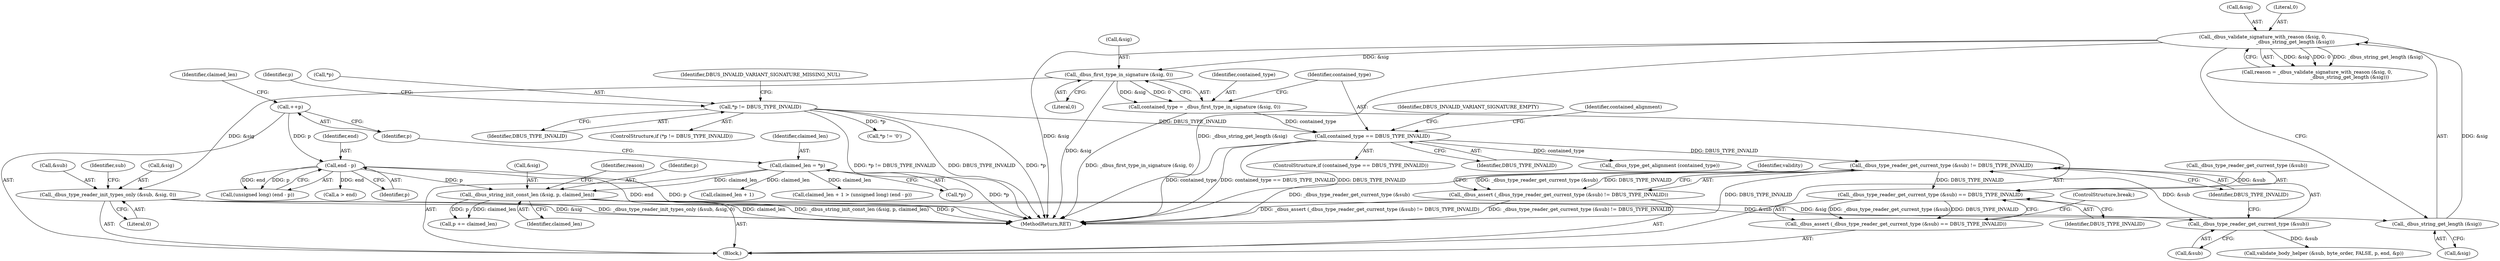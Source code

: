 digraph "0_dbus_7d65a3a6ed8815e34a99c680ac3869fde49dbbd4@API" {
"1000658" [label="(Call,_dbus_type_reader_get_current_type (&sub) != DBUS_TYPE_INVALID)"];
"1000659" [label="(Call,_dbus_type_reader_get_current_type (&sub))"];
"1000651" [label="(Call,_dbus_type_reader_init_types_only (&sub, &sig, 0))"];
"1000612" [label="(Call,_dbus_first_type_in_signature (&sig, 0))"];
"1000576" [label="(Call,_dbus_validate_signature_with_reason (&sig, 0,\n                                           _dbus_string_get_length (&sig)))"];
"1000580" [label="(Call,_dbus_string_get_length (&sig))"];
"1000569" [label="(Call,_dbus_string_init_const_len (&sig, p, claimed_len))"];
"1000564" [label="(Call,end - p)"];
"1000555" [label="(Call,++p)"];
"1000551" [label="(Call,claimed_len = *p)"];
"1000617" [label="(Call,contained_type == DBUS_TYPE_INVALID)"];
"1000610" [label="(Call,contained_type = _dbus_first_type_in_signature (&sig, 0))"];
"1000602" [label="(Call,*p != DBUS_TYPE_INVALID)"];
"1000657" [label="(Call,_dbus_assert (_dbus_type_reader_get_current_type (&sub) != DBUS_TYPE_INVALID))"];
"1000687" [label="(Call,_dbus_type_reader_get_current_type (&sub) == DBUS_TYPE_INVALID)"];
"1000686" [label="(Call,_dbus_assert (_dbus_type_reader_get_current_type (&sub) == DBUS_TYPE_INVALID))"];
"1000654" [label="(Call,&sig)"];
"1000556" [label="(Identifier,p)"];
"1000611" [label="(Identifier,contained_type)"];
"1000565" [label="(Identifier,end)"];
"1000543" [label="(Block,)"];
"1000598" [label="(Call,p += claimed_len)"];
"1000601" [label="(ControlStructure,if (*p != DBUS_TYPE_INVALID))"];
"1000618" [label="(Identifier,contained_type)"];
"1000580" [label="(Call,_dbus_string_get_length (&sig))"];
"1000617" [label="(Call,contained_type == DBUS_TYPE_INVALID)"];
"1000570" [label="(Call,&sig)"];
"1000574" [label="(Call,reason = _dbus_validate_signature_with_reason (&sig, 0,\n                                           _dbus_string_get_length (&sig)))"];
"1000577" [label="(Call,&sig)"];
"1000623" [label="(Identifier,contained_alignment)"];
"1000662" [label="(Identifier,DBUS_TYPE_INVALID)"];
"1000559" [label="(Call,claimed_len + 1)"];
"1000687" [label="(Call,_dbus_type_reader_get_current_type (&sub) == DBUS_TYPE_INVALID)"];
"1000603" [label="(Call,*p)"];
"1000652" [label="(Call,&sub)"];
"1000610" [label="(Call,contained_type = _dbus_first_type_in_signature (&sig, 0))"];
"1000613" [label="(Call,&sig)"];
"1000576" [label="(Call,_dbus_validate_signature_with_reason (&sig, 0,\n                                           _dbus_string_get_length (&sig)))"];
"1000657" [label="(Call,_dbus_assert (_dbus_type_reader_get_current_type (&sub) != DBUS_TYPE_INVALID))"];
"1000558" [label="(Call,claimed_len + 1 > (unsigned long) (end - p))"];
"1000616" [label="(ControlStructure,if (contained_type == DBUS_TYPE_INVALID))"];
"1000562" [label="(Call,(unsigned long) (end - p))"];
"1000692" [label="(ControlStructure,break;)"];
"1000566" [label="(Identifier,p)"];
"1000552" [label="(Identifier,claimed_len)"];
"1000607" [label="(Identifier,DBUS_INVALID_VARIANT_SIGNATURE_MISSING_NUL)"];
"1000569" [label="(Call,_dbus_string_init_const_len (&sig, p, claimed_len))"];
"1000664" [label="(Identifier,validity)"];
"1000621" [label="(Identifier,DBUS_INVALID_VARIANT_SIGNATURE_EMPTY)"];
"1000551" [label="(Call,claimed_len = *p)"];
"1000555" [label="(Call,++p)"];
"1000651" [label="(Call,_dbus_type_reader_init_types_only (&sub, &sig, 0))"];
"1000560" [label="(Identifier,claimed_len)"];
"1000615" [label="(Literal,0)"];
"1000686" [label="(Call,_dbus_assert (_dbus_type_reader_get_current_type (&sub) == DBUS_TYPE_INVALID))"];
"1000575" [label="(Identifier,reason)"];
"1000643" [label="(Call,*p != '\0')"];
"1000572" [label="(Identifier,p)"];
"1000564" [label="(Call,end - p)"];
"1000632" [label="(Call,a > end)"];
"1000619" [label="(Identifier,DBUS_TYPE_INVALID)"];
"1000602" [label="(Call,*p != DBUS_TYPE_INVALID)"];
"1000624" [label="(Call,_dbus_type_get_alignment (contained_type))"];
"1000656" [label="(Literal,0)"];
"1000609" [label="(Identifier,p)"];
"1000753" [label="(MethodReturn,RET)"];
"1000612" [label="(Call,_dbus_first_type_in_signature (&sig, 0))"];
"1000661" [label="(Identifier,sub)"];
"1000553" [label="(Call,*p)"];
"1000660" [label="(Call,&sub)"];
"1000573" [label="(Identifier,claimed_len)"];
"1000658" [label="(Call,_dbus_type_reader_get_current_type (&sub) != DBUS_TYPE_INVALID)"];
"1000579" [label="(Literal,0)"];
"1000665" [label="(Call,validate_body_helper (&sub, byte_order, FALSE, p, end, &p))"];
"1000581" [label="(Call,&sig)"];
"1000688" [label="(Call,_dbus_type_reader_get_current_type (&sub))"];
"1000659" [label="(Call,_dbus_type_reader_get_current_type (&sub))"];
"1000605" [label="(Identifier,DBUS_TYPE_INVALID)"];
"1000691" [label="(Identifier,DBUS_TYPE_INVALID)"];
"1000658" -> "1000657"  [label="AST: "];
"1000658" -> "1000662"  [label="CFG: "];
"1000659" -> "1000658"  [label="AST: "];
"1000662" -> "1000658"  [label="AST: "];
"1000657" -> "1000658"  [label="CFG: "];
"1000658" -> "1000753"  [label="DDG: DBUS_TYPE_INVALID"];
"1000658" -> "1000753"  [label="DDG: _dbus_type_reader_get_current_type (&sub)"];
"1000658" -> "1000657"  [label="DDG: _dbus_type_reader_get_current_type (&sub)"];
"1000658" -> "1000657"  [label="DDG: DBUS_TYPE_INVALID"];
"1000659" -> "1000658"  [label="DDG: &sub"];
"1000617" -> "1000658"  [label="DDG: DBUS_TYPE_INVALID"];
"1000658" -> "1000687"  [label="DDG: DBUS_TYPE_INVALID"];
"1000659" -> "1000660"  [label="CFG: "];
"1000660" -> "1000659"  [label="AST: "];
"1000662" -> "1000659"  [label="CFG: "];
"1000651" -> "1000659"  [label="DDG: &sub"];
"1000659" -> "1000665"  [label="DDG: &sub"];
"1000651" -> "1000543"  [label="AST: "];
"1000651" -> "1000656"  [label="CFG: "];
"1000652" -> "1000651"  [label="AST: "];
"1000654" -> "1000651"  [label="AST: "];
"1000656" -> "1000651"  [label="AST: "];
"1000661" -> "1000651"  [label="CFG: "];
"1000651" -> "1000753"  [label="DDG: _dbus_type_reader_init_types_only (&sub, &sig, 0)"];
"1000651" -> "1000753"  [label="DDG: &sig"];
"1000612" -> "1000651"  [label="DDG: &sig"];
"1000612" -> "1000610"  [label="AST: "];
"1000612" -> "1000615"  [label="CFG: "];
"1000613" -> "1000612"  [label="AST: "];
"1000615" -> "1000612"  [label="AST: "];
"1000610" -> "1000612"  [label="CFG: "];
"1000612" -> "1000753"  [label="DDG: &sig"];
"1000612" -> "1000610"  [label="DDG: &sig"];
"1000612" -> "1000610"  [label="DDG: 0"];
"1000576" -> "1000612"  [label="DDG: &sig"];
"1000576" -> "1000574"  [label="AST: "];
"1000576" -> "1000580"  [label="CFG: "];
"1000577" -> "1000576"  [label="AST: "];
"1000579" -> "1000576"  [label="AST: "];
"1000580" -> "1000576"  [label="AST: "];
"1000574" -> "1000576"  [label="CFG: "];
"1000576" -> "1000753"  [label="DDG: _dbus_string_get_length (&sig)"];
"1000576" -> "1000753"  [label="DDG: &sig"];
"1000576" -> "1000574"  [label="DDG: &sig"];
"1000576" -> "1000574"  [label="DDG: 0"];
"1000576" -> "1000574"  [label="DDG: _dbus_string_get_length (&sig)"];
"1000580" -> "1000576"  [label="DDG: &sig"];
"1000580" -> "1000581"  [label="CFG: "];
"1000581" -> "1000580"  [label="AST: "];
"1000569" -> "1000580"  [label="DDG: &sig"];
"1000569" -> "1000543"  [label="AST: "];
"1000569" -> "1000573"  [label="CFG: "];
"1000570" -> "1000569"  [label="AST: "];
"1000572" -> "1000569"  [label="AST: "];
"1000573" -> "1000569"  [label="AST: "];
"1000575" -> "1000569"  [label="CFG: "];
"1000569" -> "1000753"  [label="DDG: _dbus_string_init_const_len (&sig, p, claimed_len)"];
"1000569" -> "1000753"  [label="DDG: p"];
"1000569" -> "1000753"  [label="DDG: claimed_len"];
"1000564" -> "1000569"  [label="DDG: p"];
"1000551" -> "1000569"  [label="DDG: claimed_len"];
"1000569" -> "1000598"  [label="DDG: claimed_len"];
"1000569" -> "1000598"  [label="DDG: p"];
"1000564" -> "1000562"  [label="AST: "];
"1000564" -> "1000566"  [label="CFG: "];
"1000565" -> "1000564"  [label="AST: "];
"1000566" -> "1000564"  [label="AST: "];
"1000562" -> "1000564"  [label="CFG: "];
"1000564" -> "1000753"  [label="DDG: p"];
"1000564" -> "1000753"  [label="DDG: end"];
"1000564" -> "1000562"  [label="DDG: end"];
"1000564" -> "1000562"  [label="DDG: p"];
"1000555" -> "1000564"  [label="DDG: p"];
"1000564" -> "1000632"  [label="DDG: end"];
"1000555" -> "1000543"  [label="AST: "];
"1000555" -> "1000556"  [label="CFG: "];
"1000556" -> "1000555"  [label="AST: "];
"1000560" -> "1000555"  [label="CFG: "];
"1000551" -> "1000543"  [label="AST: "];
"1000551" -> "1000553"  [label="CFG: "];
"1000552" -> "1000551"  [label="AST: "];
"1000553" -> "1000551"  [label="AST: "];
"1000556" -> "1000551"  [label="CFG: "];
"1000551" -> "1000753"  [label="DDG: *p"];
"1000551" -> "1000558"  [label="DDG: claimed_len"];
"1000551" -> "1000559"  [label="DDG: claimed_len"];
"1000617" -> "1000616"  [label="AST: "];
"1000617" -> "1000619"  [label="CFG: "];
"1000618" -> "1000617"  [label="AST: "];
"1000619" -> "1000617"  [label="AST: "];
"1000621" -> "1000617"  [label="CFG: "];
"1000623" -> "1000617"  [label="CFG: "];
"1000617" -> "1000753"  [label="DDG: contained_type"];
"1000617" -> "1000753"  [label="DDG: contained_type == DBUS_TYPE_INVALID"];
"1000617" -> "1000753"  [label="DDG: DBUS_TYPE_INVALID"];
"1000610" -> "1000617"  [label="DDG: contained_type"];
"1000602" -> "1000617"  [label="DDG: DBUS_TYPE_INVALID"];
"1000617" -> "1000624"  [label="DDG: contained_type"];
"1000610" -> "1000543"  [label="AST: "];
"1000611" -> "1000610"  [label="AST: "];
"1000618" -> "1000610"  [label="CFG: "];
"1000610" -> "1000753"  [label="DDG: _dbus_first_type_in_signature (&sig, 0)"];
"1000602" -> "1000601"  [label="AST: "];
"1000602" -> "1000605"  [label="CFG: "];
"1000603" -> "1000602"  [label="AST: "];
"1000605" -> "1000602"  [label="AST: "];
"1000607" -> "1000602"  [label="CFG: "];
"1000609" -> "1000602"  [label="CFG: "];
"1000602" -> "1000753"  [label="DDG: *p != DBUS_TYPE_INVALID"];
"1000602" -> "1000753"  [label="DDG: DBUS_TYPE_INVALID"];
"1000602" -> "1000753"  [label="DDG: *p"];
"1000602" -> "1000643"  [label="DDG: *p"];
"1000657" -> "1000543"  [label="AST: "];
"1000664" -> "1000657"  [label="CFG: "];
"1000657" -> "1000753"  [label="DDG: _dbus_type_reader_get_current_type (&sub) != DBUS_TYPE_INVALID"];
"1000657" -> "1000753"  [label="DDG: _dbus_assert (_dbus_type_reader_get_current_type (&sub) != DBUS_TYPE_INVALID)"];
"1000687" -> "1000686"  [label="AST: "];
"1000687" -> "1000691"  [label="CFG: "];
"1000688" -> "1000687"  [label="AST: "];
"1000691" -> "1000687"  [label="AST: "];
"1000686" -> "1000687"  [label="CFG: "];
"1000687" -> "1000686"  [label="DDG: _dbus_type_reader_get_current_type (&sub)"];
"1000687" -> "1000686"  [label="DDG: DBUS_TYPE_INVALID"];
"1000688" -> "1000687"  [label="DDG: &sub"];
"1000686" -> "1000543"  [label="AST: "];
"1000692" -> "1000686"  [label="CFG: "];
}
